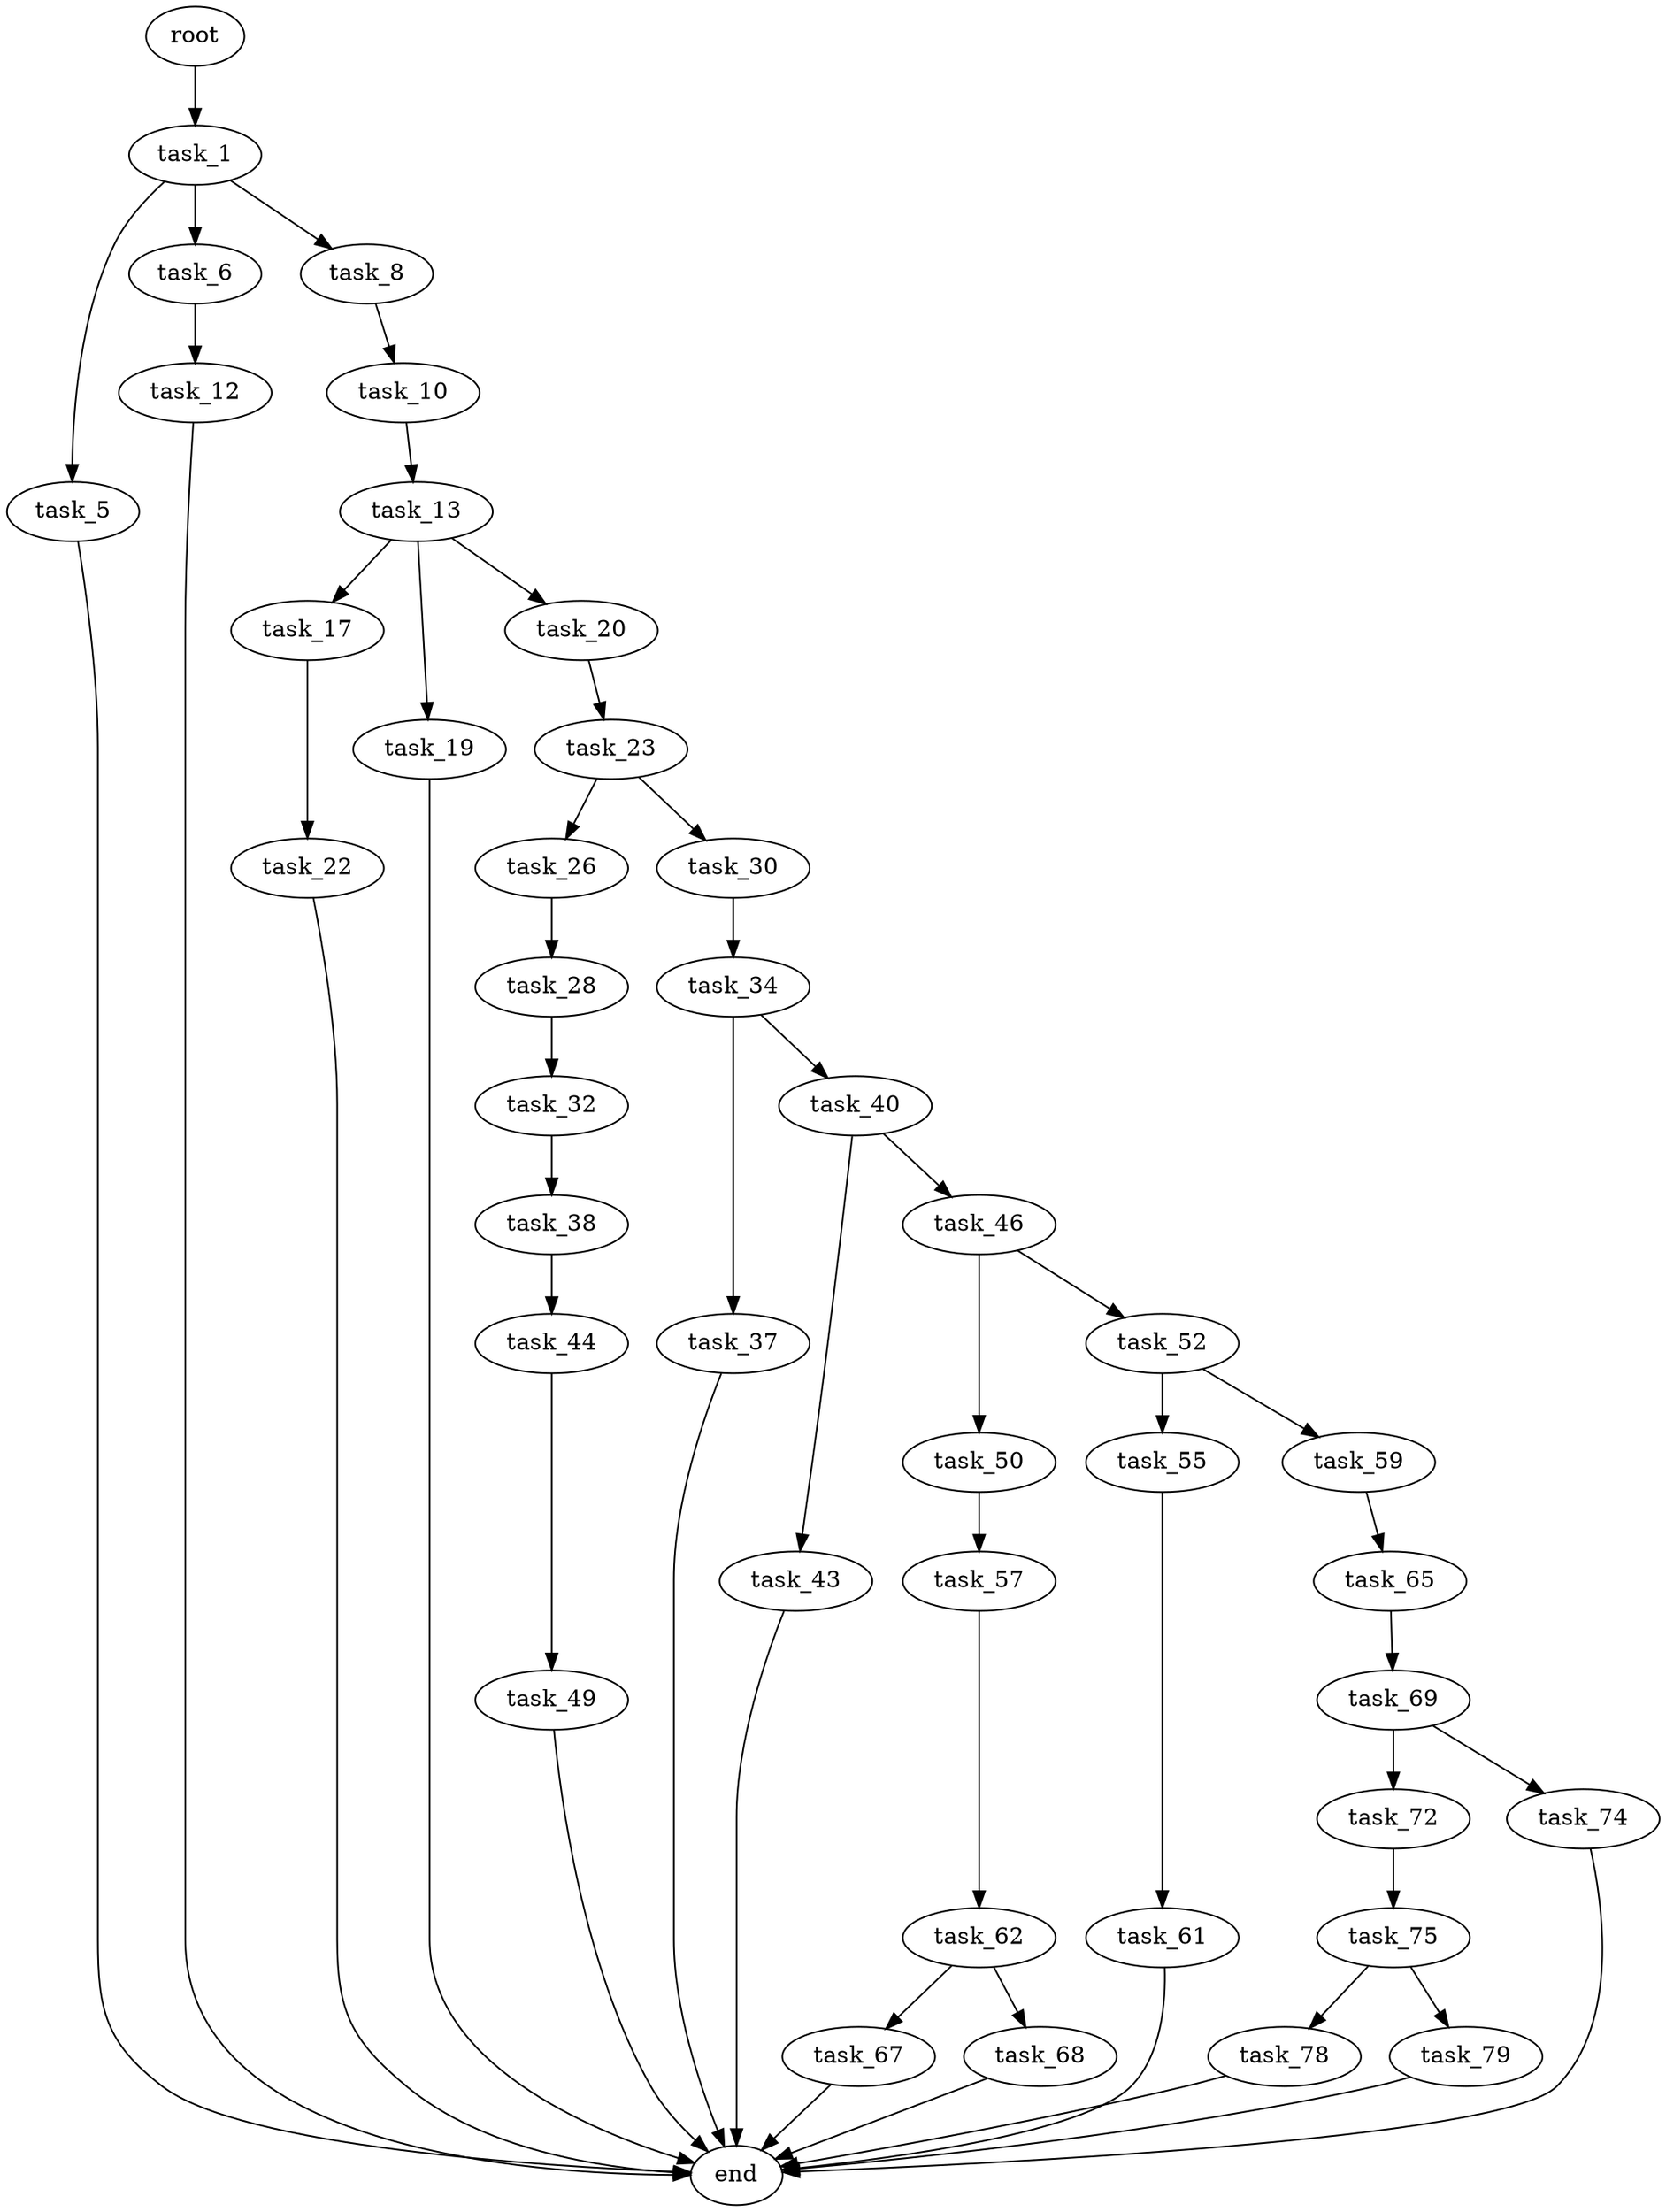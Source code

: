 digraph G {
  root [size="0.000000"];
  task_1 [size="8589934592.000000"];
  task_5 [size="357354102663.000000"];
  task_6 [size="134217728000.000000"];
  task_8 [size="98620690321.000000"];
  task_10 [size="782757789696.000000"];
  task_12 [size="549755813888.000000"];
  task_13 [size="26986294686.000000"];
  task_17 [size="407453467571.000000"];
  task_19 [size="782757789696.000000"];
  task_20 [size="782757789696.000000"];
  task_22 [size="23790088437.000000"];
  task_23 [size="13487331293.000000"];
  task_26 [size="1073741824000.000000"];
  task_28 [size="68719476736.000000"];
  task_30 [size="231928233984.000000"];
  task_32 [size="398930682059.000000"];
  task_34 [size="78614144573.000000"];
  task_37 [size="10930159393.000000"];
  task_38 [size="41741653135.000000"];
  task_40 [size="7903090792.000000"];
  task_43 [size="549755813888.000000"];
  task_44 [size="25784395311.000000"];
  task_46 [size="7854011246.000000"];
  task_49 [size="134217728000.000000"];
  task_50 [size="21536276712.000000"];
  task_52 [size="1925208028.000000"];
  task_55 [size="36111746800.000000"];
  task_57 [size="122555765096.000000"];
  task_59 [size="6740592497.000000"];
  task_61 [size="3533233095.000000"];
  task_62 [size="8589934592.000000"];
  task_65 [size="2529431737.000000"];
  task_67 [size="65811215485.000000"];
  task_68 [size="2574374537.000000"];
  task_69 [size="1288915402.000000"];
  task_72 [size="104616353270.000000"];
  task_74 [size="19981885727.000000"];
  task_75 [size="4808709606.000000"];
  task_78 [size="1073741824000.000000"];
  task_79 [size="1073741824000.000000"];
  end [size="0.000000"];

  root -> task_1 [size="1.000000"];
  task_1 -> task_5 [size="33554432.000000"];
  task_1 -> task_6 [size="33554432.000000"];
  task_1 -> task_8 [size="33554432.000000"];
  task_5 -> end [size="1.000000"];
  task_6 -> task_12 [size="209715200.000000"];
  task_8 -> task_10 [size="75497472.000000"];
  task_10 -> task_13 [size="679477248.000000"];
  task_12 -> end [size="1.000000"];
  task_13 -> task_17 [size="679477248.000000"];
  task_13 -> task_19 [size="679477248.000000"];
  task_13 -> task_20 [size="679477248.000000"];
  task_17 -> task_22 [size="536870912.000000"];
  task_19 -> end [size="1.000000"];
  task_20 -> task_23 [size="679477248.000000"];
  task_22 -> end [size="1.000000"];
  task_23 -> task_26 [size="536870912.000000"];
  task_23 -> task_30 [size="536870912.000000"];
  task_26 -> task_28 [size="838860800.000000"];
  task_28 -> task_32 [size="134217728.000000"];
  task_30 -> task_34 [size="301989888.000000"];
  task_32 -> task_38 [size="301989888.000000"];
  task_34 -> task_37 [size="301989888.000000"];
  task_34 -> task_40 [size="301989888.000000"];
  task_37 -> end [size="1.000000"];
  task_38 -> task_44 [size="838860800.000000"];
  task_40 -> task_43 [size="209715200.000000"];
  task_40 -> task_46 [size="209715200.000000"];
  task_43 -> end [size="1.000000"];
  task_44 -> task_49 [size="411041792.000000"];
  task_46 -> task_50 [size="679477248.000000"];
  task_46 -> task_52 [size="679477248.000000"];
  task_49 -> end [size="1.000000"];
  task_50 -> task_57 [size="838860800.000000"];
  task_52 -> task_55 [size="33554432.000000"];
  task_52 -> task_59 [size="33554432.000000"];
  task_55 -> task_61 [size="679477248.000000"];
  task_57 -> task_62 [size="209715200.000000"];
  task_59 -> task_65 [size="301989888.000000"];
  task_61 -> end [size="1.000000"];
  task_62 -> task_67 [size="33554432.000000"];
  task_62 -> task_68 [size="33554432.000000"];
  task_65 -> task_69 [size="75497472.000000"];
  task_67 -> end [size="1.000000"];
  task_68 -> end [size="1.000000"];
  task_69 -> task_72 [size="75497472.000000"];
  task_69 -> task_74 [size="75497472.000000"];
  task_72 -> task_75 [size="75497472.000000"];
  task_74 -> end [size="1.000000"];
  task_75 -> task_78 [size="411041792.000000"];
  task_75 -> task_79 [size="411041792.000000"];
  task_78 -> end [size="1.000000"];
  task_79 -> end [size="1.000000"];
}
